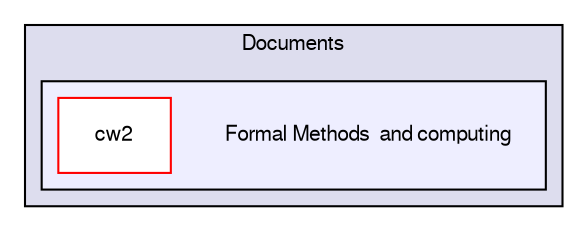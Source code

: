 digraph G {
  compound=true
  node [ fontsize="10", fontname="FreeSans"];
  edge [ labelfontsize="10", labelfontname="FreeSans"];
  subgraph clusterdir_612a060f0713cac6a8c22416b804a040 {
    graph [ bgcolor="#ddddee", pencolor="black", label="Documents" fontname="FreeSans", fontsize="10", URL="dir_612a060f0713cac6a8c22416b804a040.html"]
  subgraph clusterdir_250b26ce7ea11235c1d17083160b1673 {
    graph [ bgcolor="#eeeeff", pencolor="black", label="" URL="dir_250b26ce7ea11235c1d17083160b1673.html"];
    dir_250b26ce7ea11235c1d17083160b1673 [shape=plaintext label="Formal Methods  and computing"];
    dir_81a374c7422a6c234baeba1faedd803a [shape=box label="cw2" color="red" fillcolor="white" style="filled" URL="dir_81a374c7422a6c234baeba1faedd803a.html"];
  }
  }
}

